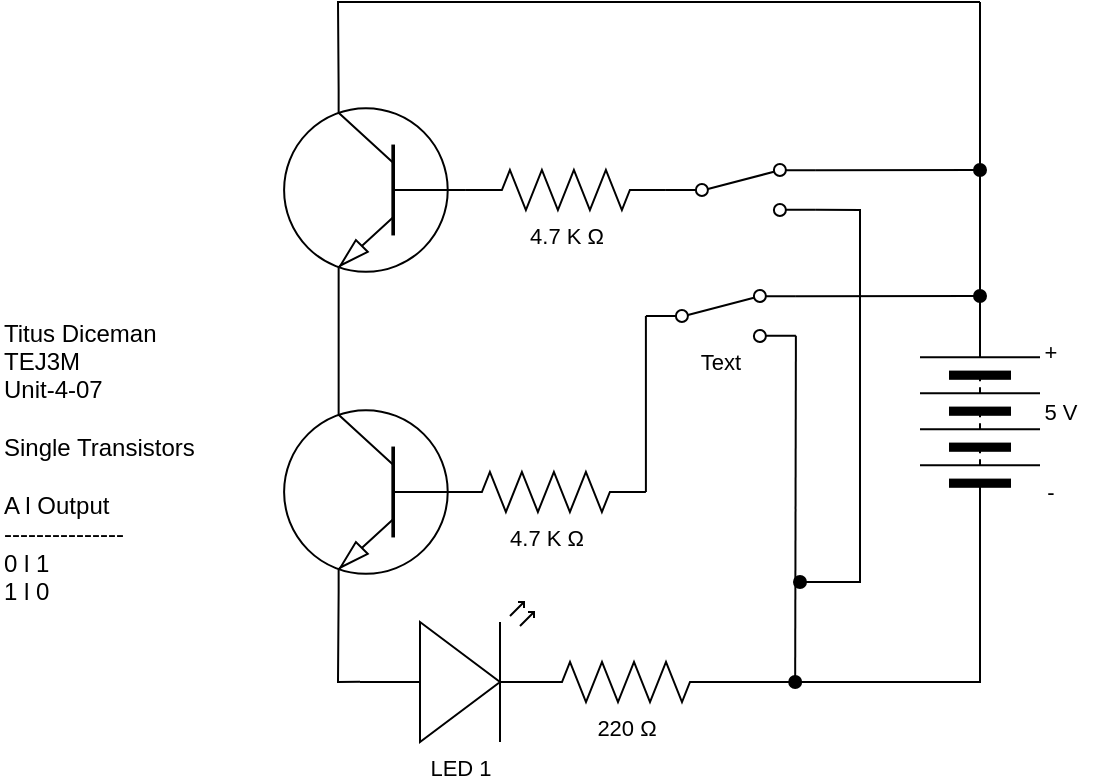 <mxfile>
    <diagram id="ffboHtNIQQNh704SeMcM" name="Page-1">
        <mxGraphModel dx="606" dy="579" grid="1" gridSize="10" guides="1" tooltips="1" connect="1" arrows="1" fold="1" page="1" pageScale="1" pageWidth="827" pageHeight="1169" math="0" shadow="0">
            <root>
                <mxCell id="0"/>
                <mxCell id="1" parent="0"/>
                <mxCell id="2" value="Titus Diceman&amp;nbsp;&lt;br&gt;TEJ3M&lt;br&gt;Unit-4-07&lt;br&gt;&lt;br&gt;Single Transistors&lt;br&gt;&lt;br&gt;A l Output&lt;br&gt;---------------&lt;br&gt;0 l 1&lt;br&gt;1 l 0" style="text;html=1;align=left;verticalAlign=middle;resizable=0;points=[];autosize=1;strokeColor=none;fillColor=none;" parent="1" vertex="1">
                    <mxGeometry x="30" y="170" width="120" height="160" as="geometry"/>
                </mxCell>
                <mxCell id="10" style="edgeStyle=none;shape=connector;rounded=0;html=1;exitX=1;exitY=0.12;exitDx=0;exitDy=0;labelBackgroundColor=default;strokeColor=default;fontFamily=Helvetica;fontSize=11;fontColor=default;endArrow=oval;endFill=1;" parent="1" source="5" edge="1">
                    <mxGeometry relative="1" as="geometry">
                        <mxPoint x="520" y="167" as="targetPoint"/>
                    </mxGeometry>
                </mxCell>
                <mxCell id="11" style="edgeStyle=none;shape=connector;rounded=0;html=1;exitX=1;exitY=0.88;exitDx=0;exitDy=0;labelBackgroundColor=default;strokeColor=default;fontFamily=Helvetica;fontSize=11;fontColor=default;endArrow=oval;endFill=1;" parent="1" source="5" edge="1">
                    <mxGeometry relative="1" as="geometry">
                        <mxPoint x="427.588" y="360" as="targetPoint"/>
                    </mxGeometry>
                </mxCell>
                <mxCell id="14" style="edgeStyle=none;shape=connector;rounded=0;html=1;exitX=0;exitY=0.5;exitDx=0;exitDy=0;entryX=1;entryY=0.5;entryDx=0;entryDy=0;entryPerimeter=0;labelBackgroundColor=default;strokeColor=default;fontFamily=Helvetica;fontSize=11;fontColor=default;endArrow=none;endFill=0;" parent="1" source="5" target="9" edge="1">
                    <mxGeometry relative="1" as="geometry"/>
                </mxCell>
                <mxCell id="5" value="" style="shape=mxgraph.electrical.electro-mechanical.twoWaySwitch;aspect=fixed;elSwitchState=2;fontFamily=Helvetica;fontSize=11;fontColor=default;" parent="1" vertex="1">
                    <mxGeometry x="352.95" y="164" width="75" height="26" as="geometry"/>
                </mxCell>
                <mxCell id="26" style="edgeStyle=none;html=1;exitX=0.7;exitY=0;exitDx=0;exitDy=0;exitPerimeter=0;endArrow=none;endFill=0;rounded=0;" parent="1" edge="1">
                    <mxGeometry relative="1" as="geometry">
                        <mxPoint x="520" y="20" as="targetPoint"/>
                        <Array as="points">
                            <mxPoint x="199" y="20"/>
                        </Array>
                        <mxPoint x="199.318" y="64" as="sourcePoint"/>
                    </mxGeometry>
                </mxCell>
                <mxCell id="6" value="LED 1" style="verticalLabelPosition=bottom;shadow=0;dashed=0;align=center;html=1;verticalAlign=top;shape=mxgraph.electrical.opto_electronics.led_2;pointerEvents=1;fontFamily=Helvetica;fontSize=11;fontColor=default;" parent="1" vertex="1">
                    <mxGeometry x="210" y="320" width="100" height="70" as="geometry"/>
                </mxCell>
                <mxCell id="8" style="edgeStyle=none;shape=connector;rounded=0;html=1;exitX=1;exitY=0.5;exitDx=0;exitDy=0;labelBackgroundColor=default;strokeColor=default;fontFamily=Helvetica;fontSize=11;fontColor=default;endArrow=none;endFill=0;" parent="1" source="7" edge="1">
                    <mxGeometry relative="1" as="geometry">
                        <mxPoint x="520" y="20" as="targetPoint"/>
                        <Array as="points">
                            <mxPoint x="520" y="140"/>
                        </Array>
                    </mxGeometry>
                </mxCell>
                <mxCell id="7" value="" style="pointerEvents=1;verticalLabelPosition=bottom;shadow=0;dashed=0;align=center;html=1;verticalAlign=top;shape=mxgraph.electrical.miscellaneous.batteryStack;fontFamily=Helvetica;fontSize=11;fontColor=default;direction=north;" parent="1" vertex="1">
                    <mxGeometry x="490" y="180" width="60" height="100" as="geometry"/>
                </mxCell>
                <mxCell id="9" value="4.7 K Ω" style="pointerEvents=1;verticalLabelPosition=bottom;shadow=0;dashed=0;align=center;html=1;verticalAlign=top;shape=mxgraph.electrical.resistors.resistor_2;fontFamily=Helvetica;fontSize=11;fontColor=default;" parent="1" vertex="1">
                    <mxGeometry x="252.95" y="255" width="100" height="20" as="geometry"/>
                </mxCell>
                <mxCell id="19" style="edgeStyle=none;shape=connector;rounded=0;html=1;exitX=1;exitY=0.5;exitDx=0;exitDy=0;exitPerimeter=0;labelBackgroundColor=default;strokeColor=default;fontFamily=Helvetica;fontSize=11;fontColor=default;endArrow=none;endFill=0;entryX=0;entryY=0.5;entryDx=0;entryDy=0;" parent="1" source="18" target="7" edge="1">
                    <mxGeometry relative="1" as="geometry">
                        <mxPoint x="490" y="360.176" as="targetPoint"/>
                        <Array as="points">
                            <mxPoint x="480" y="360"/>
                            <mxPoint x="520" y="360"/>
                        </Array>
                    </mxGeometry>
                </mxCell>
                <mxCell id="18" value="220&amp;nbsp;Ω" style="pointerEvents=1;verticalLabelPosition=bottom;shadow=0;dashed=0;align=center;html=1;verticalAlign=top;shape=mxgraph.electrical.resistors.resistor_2;fontFamily=Helvetica;fontSize=11;fontColor=default;" parent="1" vertex="1">
                    <mxGeometry x="293" y="350" width="100" height="20" as="geometry"/>
                </mxCell>
                <mxCell id="20" value="-" style="text;html=1;align=center;verticalAlign=middle;resizable=0;points=[];autosize=1;strokeColor=none;fillColor=none;fontSize=11;fontFamily=Helvetica;fontColor=default;" parent="1" vertex="1">
                    <mxGeometry x="540" y="250" width="30" height="30" as="geometry"/>
                </mxCell>
                <mxCell id="21" value="+" style="text;html=1;align=center;verticalAlign=middle;resizable=0;points=[];autosize=1;strokeColor=none;fillColor=none;fontSize=11;fontFamily=Helvetica;fontColor=default;" parent="1" vertex="1">
                    <mxGeometry x="540" y="180" width="30" height="30" as="geometry"/>
                </mxCell>
                <mxCell id="22" value="5 V" style="text;html=1;align=center;verticalAlign=middle;resizable=0;points=[];autosize=1;strokeColor=none;fillColor=none;fontSize=11;fontFamily=Helvetica;fontColor=default;" parent="1" vertex="1">
                    <mxGeometry x="540" y="210" width="40" height="30" as="geometry"/>
                </mxCell>
                <mxCell id="24" value="Text" style="text;html=1;align=center;verticalAlign=middle;resizable=0;points=[];autosize=1;strokeColor=none;fillColor=none;fontSize=11;fontFamily=Helvetica;fontColor=default;" parent="1" vertex="1">
                    <mxGeometry x="370.45" y="185" width="40" height="30" as="geometry"/>
                </mxCell>
                <mxCell id="32" style="edgeStyle=none;rounded=0;html=1;exitX=0.7;exitY=1;exitDx=0;exitDy=0;exitPerimeter=0;entryX=0.7;entryY=0;entryDx=0;entryDy=0;entryPerimeter=0;endArrow=none;endFill=0;" edge="1" parent="1" source="29" target="30">
                    <mxGeometry relative="1" as="geometry"/>
                </mxCell>
                <mxCell id="29" value="" style="verticalLabelPosition=bottom;shadow=0;dashed=0;align=center;html=1;verticalAlign=top;shape=mxgraph.electrical.transistors.npn_transistor_1;flipV=0;flipH=1;" vertex="1" parent="1">
                    <mxGeometry x="170" y="64" width="95" height="100" as="geometry"/>
                </mxCell>
                <mxCell id="31" style="edgeStyle=none;html=1;exitX=0.7;exitY=1;exitDx=0;exitDy=0;exitPerimeter=0;entryX=0;entryY=0.57;entryDx=0;entryDy=0;entryPerimeter=0;endArrow=none;endFill=0;rounded=0;" edge="1" parent="1" source="30" target="6">
                    <mxGeometry relative="1" as="geometry">
                        <Array as="points">
                            <mxPoint x="199" y="360"/>
                        </Array>
                    </mxGeometry>
                </mxCell>
                <mxCell id="30" value="" style="verticalLabelPosition=bottom;shadow=0;dashed=0;align=center;html=1;verticalAlign=top;shape=mxgraph.electrical.transistors.npn_transistor_1;flipV=0;flipH=1;" vertex="1" parent="1">
                    <mxGeometry x="170" y="215" width="95" height="100" as="geometry"/>
                </mxCell>
                <mxCell id="35" style="edgeStyle=none;rounded=0;html=1;exitX=1;exitY=0.88;exitDx=0;exitDy=0;endArrow=oval;endFill=1;" edge="1" parent="1" source="33">
                    <mxGeometry relative="1" as="geometry">
                        <mxPoint x="430" y="310" as="targetPoint"/>
                        <Array as="points">
                            <mxPoint x="460" y="124"/>
                            <mxPoint x="460" y="310"/>
                        </Array>
                    </mxGeometry>
                </mxCell>
                <mxCell id="36" style="edgeStyle=none;rounded=0;html=1;exitX=1;exitY=0.12;exitDx=0;exitDy=0;endArrow=oval;endFill=1;" edge="1" parent="1" source="33">
                    <mxGeometry relative="1" as="geometry">
                        <mxPoint x="520" y="104" as="targetPoint"/>
                    </mxGeometry>
                </mxCell>
                <mxCell id="33" value="" style="shape=mxgraph.electrical.electro-mechanical.twoWaySwitch;aspect=fixed;elSwitchState=2;fontFamily=Helvetica;fontSize=11;fontColor=default;" vertex="1" parent="1">
                    <mxGeometry x="362.95" y="101" width="75" height="26" as="geometry"/>
                </mxCell>
                <mxCell id="34" value="4.7 K Ω" style="pointerEvents=1;verticalLabelPosition=bottom;shadow=0;dashed=0;align=center;html=1;verticalAlign=top;shape=mxgraph.electrical.resistors.resistor_2;fontFamily=Helvetica;fontSize=11;fontColor=default;" vertex="1" parent="1">
                    <mxGeometry x="262.95" y="104" width="100" height="20" as="geometry"/>
                </mxCell>
            </root>
        </mxGraphModel>
    </diagram>
</mxfile>